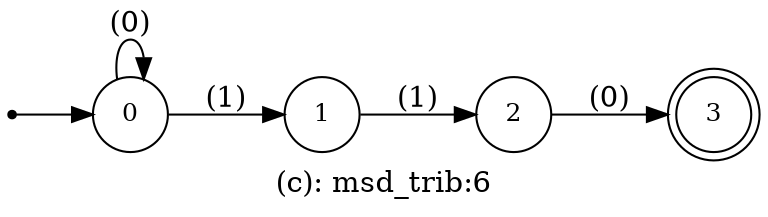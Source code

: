 digraph G {
label = "(c): msd_trib:6";
rankdir = LR;
node [shape = circle, label="0", fontsize=12]0;
node [shape = circle, label="1", fontsize=12]1;
node [shape = circle, label="2", fontsize=12]2;
node [shape = doublecircle, label="3", fontsize=12]3;
node [shape = point ]; qi
qi ->0;
0 -> 0[ label = "(0)"];
0 -> 1[ label = "(1)"];
1 -> 2[ label = "(1)"];
2 -> 3[ label = "(0)"];
}
